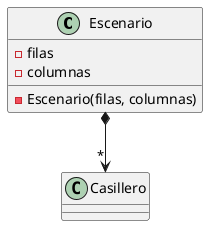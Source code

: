 @startuml
class Escenario {
    - filas
    - columnas
    - Escenario(filas, columnas)
}

class Casillero {}

Escenario *--> "*" Casillero
@enduml
